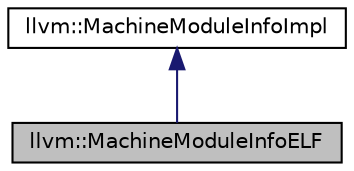 digraph "llvm::MachineModuleInfoELF"
{
 // LATEX_PDF_SIZE
  bgcolor="transparent";
  edge [fontname="Helvetica",fontsize="10",labelfontname="Helvetica",labelfontsize="10"];
  node [fontname="Helvetica",fontsize="10",shape="box"];
  Node1 [label="llvm::MachineModuleInfoELF",height=0.2,width=0.4,color="black", fillcolor="grey75", style="filled", fontcolor="black",tooltip="MachineModuleInfoELF - This is a MachineModuleInfoImpl implementation for ELF targets."];
  Node2 -> Node1 [dir="back",color="midnightblue",fontsize="10",style="solid",fontname="Helvetica"];
  Node2 [label="llvm::MachineModuleInfoImpl",height=0.2,width=0.4,color="black",URL="$classllvm_1_1MachineModuleInfoImpl.html",tooltip="This class can be derived from and used by targets to hold private target-specific information for ea..."];
}
